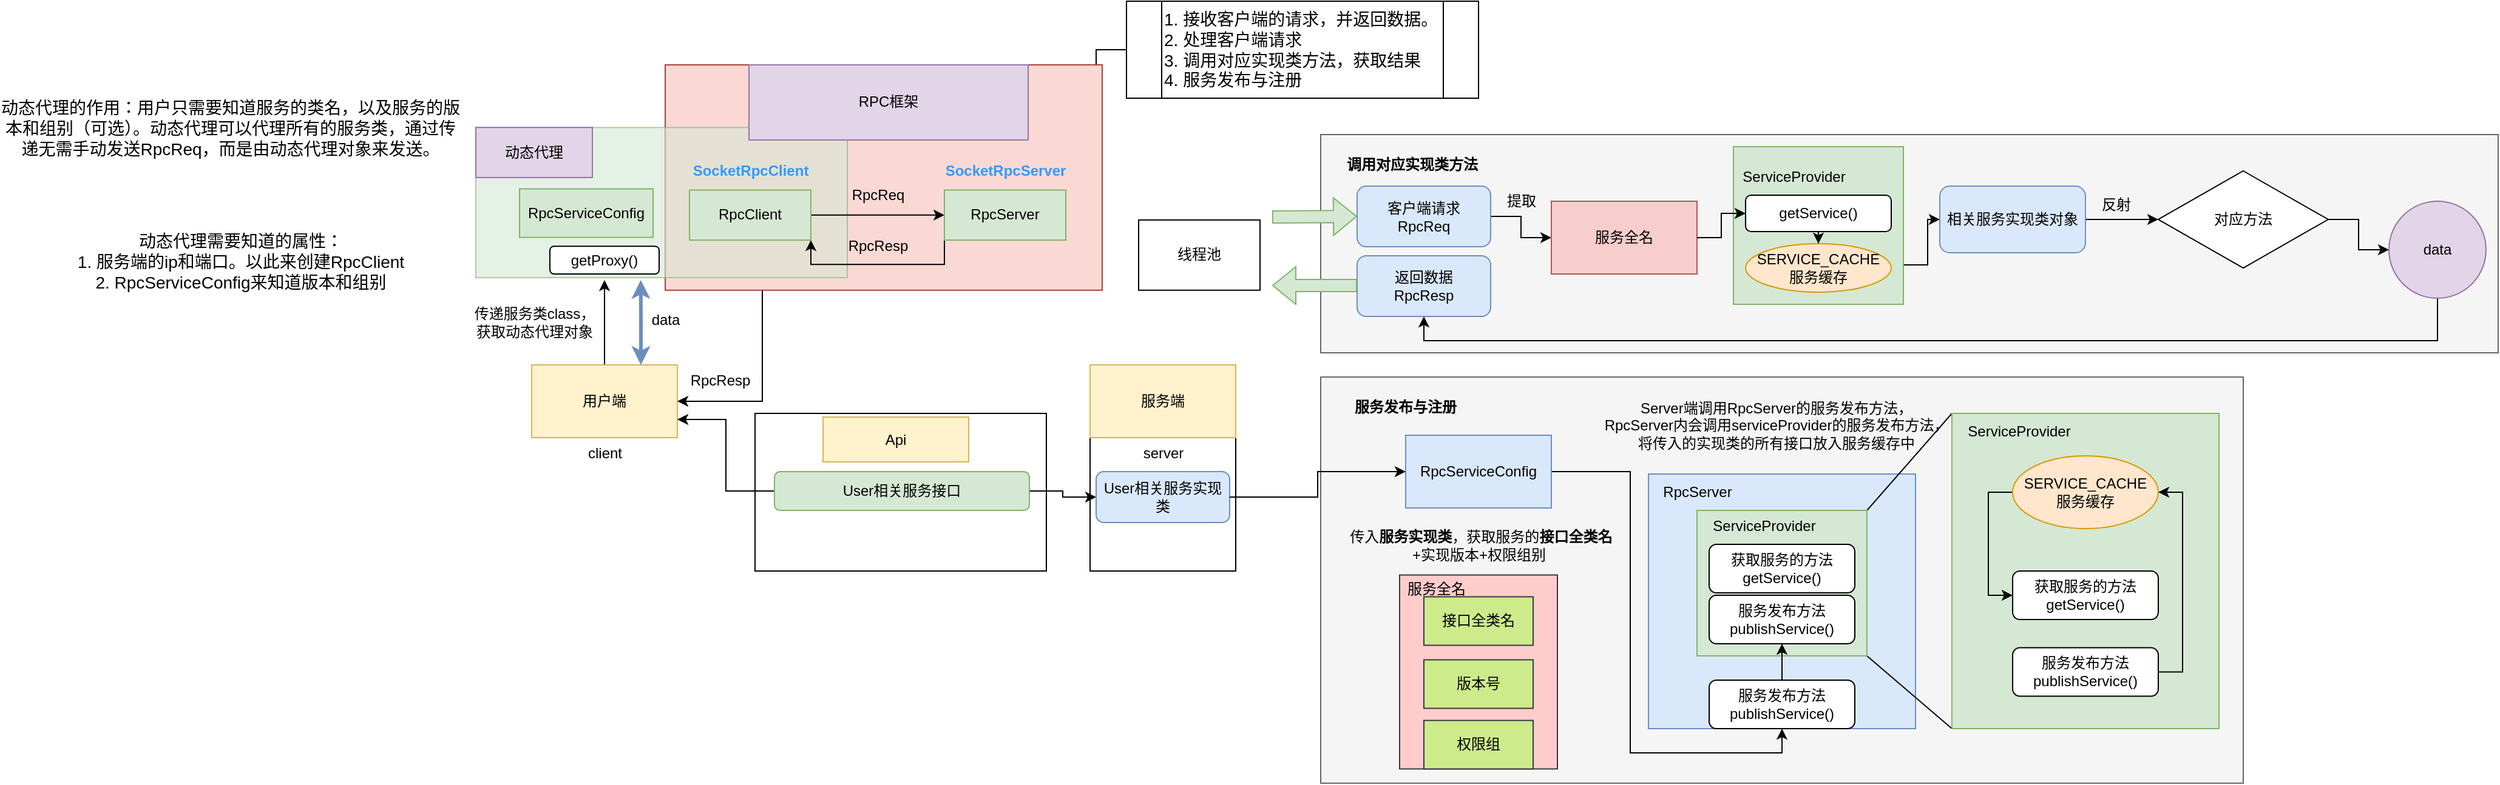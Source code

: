 <mxfile version="26.0.16">
  <diagram name="第 1 页" id="UJOmE1d5wMJjb8cNrKii">
    <mxGraphModel dx="2159" dy="801" grid="1" gridSize="10" guides="1" tooltips="1" connect="1" arrows="1" fold="1" page="1" pageScale="1" pageWidth="827" pageHeight="1169" math="0" shadow="0">
      <root>
        <mxCell id="0" />
        <mxCell id="1" parent="0" />
        <mxCell id="rDKu-Z8mXIVv1V2Ox_Dh-28" value="" style="rounded=0;whiteSpace=wrap;html=1;" parent="1" vertex="1">
          <mxGeometry x="570" y="320" width="120" height="170" as="geometry" />
        </mxCell>
        <mxCell id="rDKu-Z8mXIVv1V2Ox_Dh-23" value="" style="whiteSpace=wrap;html=1;" parent="1" vertex="1">
          <mxGeometry x="294" y="360" width="240" height="130" as="geometry" />
        </mxCell>
        <mxCell id="3wEl8_F9WBS-gsrOyPct-10" style="edgeStyle=orthogonalEdgeStyle;rounded=0;orthogonalLoop=1;jettySize=auto;html=1;" edge="1" parent="1" source="rDKu-Z8mXIVv1V2Ox_Dh-1">
          <mxGeometry relative="1" as="geometry">
            <mxPoint x="170.0" y="250" as="targetPoint" />
          </mxGeometry>
        </mxCell>
        <mxCell id="3wEl8_F9WBS-gsrOyPct-16" style="edgeStyle=orthogonalEdgeStyle;rounded=0;orthogonalLoop=1;jettySize=auto;html=1;exitX=0.75;exitY=0;exitDx=0;exitDy=0;startArrow=classic;startFill=1;strokeWidth=3;fillColor=#dae8fc;strokeColor=#6c8ebf;" edge="1" parent="1" source="rDKu-Z8mXIVv1V2Ox_Dh-1">
          <mxGeometry relative="1" as="geometry">
            <mxPoint x="199.889" y="250" as="targetPoint" />
          </mxGeometry>
        </mxCell>
        <mxCell id="rDKu-Z8mXIVv1V2Ox_Dh-1" value="用户端" style="rounded=0;whiteSpace=wrap;html=1;fillColor=#fff2cc;strokeColor=#d6b656;" parent="1" vertex="1">
          <mxGeometry x="110" y="320" width="120" height="60" as="geometry" />
        </mxCell>
        <mxCell id="rDKu-Z8mXIVv1V2Ox_Dh-2" value="服务端" style="rounded=0;whiteSpace=wrap;html=1;fillColor=#fff2cc;strokeColor=#d6b656;" parent="1" vertex="1">
          <mxGeometry x="570" y="320" width="120" height="60" as="geometry" />
        </mxCell>
        <mxCell id="rDKu-Z8mXIVv1V2Ox_Dh-3" value="client" style="text;html=1;align=center;verticalAlign=middle;resizable=0;points=[];autosize=1;strokeColor=none;fillColor=none;" parent="1" vertex="1">
          <mxGeometry x="145" y="378" width="50" height="30" as="geometry" />
        </mxCell>
        <mxCell id="rDKu-Z8mXIVv1V2Ox_Dh-4" value="server" style="text;html=1;align=center;verticalAlign=middle;resizable=0;points=[];autosize=1;strokeColor=none;fillColor=none;" parent="1" vertex="1">
          <mxGeometry x="600" y="378" width="60" height="30" as="geometry" />
        </mxCell>
        <mxCell id="rDKu-Z8mXIVv1V2Ox_Dh-14" style="edgeStyle=orthogonalEdgeStyle;rounded=0;orthogonalLoop=1;jettySize=auto;html=1;entryX=1;entryY=0.5;entryDx=0;entryDy=0;" parent="1" source="rDKu-Z8mXIVv1V2Ox_Dh-9" target="rDKu-Z8mXIVv1V2Ox_Dh-1" edge="1">
          <mxGeometry relative="1" as="geometry">
            <Array as="points">
              <mxPoint x="300" y="350" />
            </Array>
          </mxGeometry>
        </mxCell>
        <mxCell id="rDKu-Z8mXIVv1V2Ox_Dh-15" value="RpcResp" style="text;html=1;align=center;verticalAlign=middle;resizable=0;points=[];autosize=1;strokeColor=none;fillColor=none;" parent="1" vertex="1">
          <mxGeometry x="230" y="318" width="70" height="30" as="geometry" />
        </mxCell>
        <mxCell id="rDKu-Z8mXIVv1V2Ox_Dh-22" value="Api" style="whiteSpace=wrap;html=1;fillColor=#fff2cc;strokeColor=#d6b656;" parent="1" vertex="1">
          <mxGeometry x="350" y="363" width="120" height="37" as="geometry" />
        </mxCell>
        <mxCell id="rDKu-Z8mXIVv1V2Ox_Dh-26" style="edgeStyle=orthogonalEdgeStyle;rounded=0;orthogonalLoop=1;jettySize=auto;html=1;entryX=1;entryY=0.75;entryDx=0;entryDy=0;" parent="1" source="rDKu-Z8mXIVv1V2Ox_Dh-25" target="rDKu-Z8mXIVv1V2Ox_Dh-1" edge="1">
          <mxGeometry relative="1" as="geometry" />
        </mxCell>
        <mxCell id="rDKu-Z8mXIVv1V2Ox_Dh-31" value="" style="edgeStyle=orthogonalEdgeStyle;rounded=0;orthogonalLoop=1;jettySize=auto;html=1;" parent="1" source="rDKu-Z8mXIVv1V2Ox_Dh-25" target="rDKu-Z8mXIVv1V2Ox_Dh-30" edge="1">
          <mxGeometry relative="1" as="geometry" />
        </mxCell>
        <mxCell id="rDKu-Z8mXIVv1V2Ox_Dh-25" value="User相关服务接口" style="rounded=1;whiteSpace=wrap;html=1;fillColor=#d5e8d4;strokeColor=#82b366;" parent="1" vertex="1">
          <mxGeometry x="310" y="408" width="210" height="32" as="geometry" />
        </mxCell>
        <mxCell id="rDKu-Z8mXIVv1V2Ox_Dh-30" value="User相关服务实现类" style="rounded=1;whiteSpace=wrap;html=1;fillColor=#dae8fc;strokeColor=#6c8ebf;" parent="1" vertex="1">
          <mxGeometry x="575" y="408" width="110" height="42" as="geometry" />
        </mxCell>
        <mxCell id="rDKu-Z8mXIVv1V2Ox_Dh-33" style="edgeStyle=orthogonalEdgeStyle;rounded=0;orthogonalLoop=1;jettySize=auto;html=1;entryX=1;entryY=0.5;entryDx=0;entryDy=0;endArrow=none;startFill=0;" parent="1" source="rDKu-Z8mXIVv1V2Ox_Dh-32" target="rDKu-Z8mXIVv1V2Ox_Dh-10" edge="1">
          <mxGeometry relative="1" as="geometry" />
        </mxCell>
        <mxCell id="rDKu-Z8mXIVv1V2Ox_Dh-32" value="&lt;font style=&quot;font-size: 14px;&quot;&gt;1. 接收客户端的请求，并返回数据。&lt;/font&gt;&lt;div&gt;&lt;font style=&quot;font-size: 14px;&quot;&gt;2. 处理客户端请求&lt;/font&gt;&lt;/div&gt;&lt;div&gt;&lt;font style=&quot;font-size: 14px;&quot;&gt;3. 调用对应实现类方法，获取结果&lt;/font&gt;&lt;/div&gt;&lt;div&gt;&lt;font style=&quot;font-size: 14px;&quot;&gt;4. 服务发布与注册&lt;/font&gt;&lt;/div&gt;" style="shape=process;whiteSpace=wrap;html=1;backgroundOutline=1;align=left;" parent="1" vertex="1">
          <mxGeometry x="600" y="20" width="290" height="80" as="geometry" />
        </mxCell>
        <mxCell id="rDKu-Z8mXIVv1V2Ox_Dh-69" value="" style="group" parent="1" vertex="1" connectable="0">
          <mxGeometry x="760" y="330" width="760" height="335" as="geometry" />
        </mxCell>
        <mxCell id="rDKu-Z8mXIVv1V2Ox_Dh-39" value="" style="rounded=0;whiteSpace=wrap;html=1;fillColor=#f5f5f5;fontColor=#333333;strokeColor=#666666;" parent="rDKu-Z8mXIVv1V2Ox_Dh-69" vertex="1">
          <mxGeometry width="760" height="335" as="geometry" />
        </mxCell>
        <mxCell id="rDKu-Z8mXIVv1V2Ox_Dh-41" value="" style="rounded=0;whiteSpace=wrap;html=1;fillColor=#dae8fc;strokeColor=#6c8ebf;" parent="rDKu-Z8mXIVv1V2Ox_Dh-69" vertex="1">
          <mxGeometry x="270" y="80" width="220" height="210" as="geometry" />
        </mxCell>
        <mxCell id="rDKu-Z8mXIVv1V2Ox_Dh-61" style="rounded=0;orthogonalLoop=1;jettySize=auto;html=1;exitX=1;exitY=0;exitDx=0;exitDy=0;entryX=0;entryY=0;entryDx=0;entryDy=0;endArrow=none;startFill=0;" parent="rDKu-Z8mXIVv1V2Ox_Dh-69" source="rDKu-Z8mXIVv1V2Ox_Dh-35" target="rDKu-Z8mXIVv1V2Ox_Dh-52" edge="1">
          <mxGeometry relative="1" as="geometry" />
        </mxCell>
        <mxCell id="rDKu-Z8mXIVv1V2Ox_Dh-62" style="rounded=0;orthogonalLoop=1;jettySize=auto;html=1;exitX=1;exitY=1;exitDx=0;exitDy=0;entryX=0;entryY=1;entryDx=0;entryDy=0;endArrow=none;startFill=0;" parent="rDKu-Z8mXIVv1V2Ox_Dh-69" source="rDKu-Z8mXIVv1V2Ox_Dh-35" target="rDKu-Z8mXIVv1V2Ox_Dh-52" edge="1">
          <mxGeometry relative="1" as="geometry" />
        </mxCell>
        <mxCell id="rDKu-Z8mXIVv1V2Ox_Dh-35" value="" style="whiteSpace=wrap;html=1;fillColor=#d5e8d4;strokeColor=#82b366;" parent="rDKu-Z8mXIVv1V2Ox_Dh-69" vertex="1">
          <mxGeometry x="310" y="110" width="140" height="120" as="geometry" />
        </mxCell>
        <mxCell id="rDKu-Z8mXIVv1V2Ox_Dh-38" value="&amp;nbsp;传入&lt;b&gt;服务实现类&lt;/b&gt;，获取服务的&lt;b&gt;接口全类名&lt;/b&gt;&lt;div&gt;+实现版本+权限组别&lt;/div&gt;" style="text;html=1;align=center;verticalAlign=middle;resizable=0;points=[];autosize=1;strokeColor=none;fillColor=none;" parent="rDKu-Z8mXIVv1V2Ox_Dh-69" vertex="1">
          <mxGeometry x="10" y="118.5" width="240" height="40" as="geometry" />
        </mxCell>
        <mxCell id="rDKu-Z8mXIVv1V2Ox_Dh-47" style="edgeStyle=orthogonalEdgeStyle;rounded=0;orthogonalLoop=1;jettySize=auto;html=1;exitX=1;exitY=0.5;exitDx=0;exitDy=0;entryX=0.5;entryY=1;entryDx=0;entryDy=0;" parent="rDKu-Z8mXIVv1V2Ox_Dh-69" source="rDKu-Z8mXIVv1V2Ox_Dh-36" target="rDKu-Z8mXIVv1V2Ox_Dh-44" edge="1">
          <mxGeometry relative="1" as="geometry" />
        </mxCell>
        <mxCell id="rDKu-Z8mXIVv1V2Ox_Dh-36" value="RpcServiceConfig" style="whiteSpace=wrap;html=1;fillColor=#dae8fc;strokeColor=#6c8ebf;" parent="rDKu-Z8mXIVv1V2Ox_Dh-69" vertex="1">
          <mxGeometry x="70" y="48" width="120" height="60" as="geometry" />
        </mxCell>
        <mxCell id="rDKu-Z8mXIVv1V2Ox_Dh-40" value="&lt;b&gt;服务发布与注册&lt;/b&gt;" style="text;html=1;align=center;verticalAlign=middle;whiteSpace=wrap;rounded=0;" parent="rDKu-Z8mXIVv1V2Ox_Dh-69" vertex="1">
          <mxGeometry x="20" y="9.75" width="100" height="30" as="geometry" />
        </mxCell>
        <mxCell id="rDKu-Z8mXIVv1V2Ox_Dh-42" value="RpcServer" style="text;html=1;align=center;verticalAlign=middle;resizable=0;points=[];autosize=1;strokeColor=none;fillColor=none;" parent="rDKu-Z8mXIVv1V2Ox_Dh-69" vertex="1">
          <mxGeometry x="270" y="80" width="80" height="30" as="geometry" />
        </mxCell>
        <mxCell id="rDKu-Z8mXIVv1V2Ox_Dh-49" value="" style="edgeStyle=orthogonalEdgeStyle;rounded=0;orthogonalLoop=1;jettySize=auto;html=1;" parent="rDKu-Z8mXIVv1V2Ox_Dh-69" source="rDKu-Z8mXIVv1V2Ox_Dh-44" target="rDKu-Z8mXIVv1V2Ox_Dh-48" edge="1">
          <mxGeometry relative="1" as="geometry" />
        </mxCell>
        <mxCell id="rDKu-Z8mXIVv1V2Ox_Dh-44" value="服务发布方法&lt;div&gt;publishService()&lt;/div&gt;" style="rounded=1;whiteSpace=wrap;html=1;" parent="rDKu-Z8mXIVv1V2Ox_Dh-69" vertex="1">
          <mxGeometry x="320" y="250" width="120" height="40" as="geometry" />
        </mxCell>
        <mxCell id="rDKu-Z8mXIVv1V2Ox_Dh-48" value="服务发布方法&lt;div&gt;publishService()&lt;/div&gt;" style="rounded=1;whiteSpace=wrap;html=1;" parent="rDKu-Z8mXIVv1V2Ox_Dh-69" vertex="1">
          <mxGeometry x="320" y="180" width="120" height="40" as="geometry" />
        </mxCell>
        <mxCell id="rDKu-Z8mXIVv1V2Ox_Dh-50" value="ServiceProvider" style="text;html=1;align=center;verticalAlign=middle;resizable=0;points=[];autosize=1;strokeColor=none;fillColor=none;" parent="rDKu-Z8mXIVv1V2Ox_Dh-69" vertex="1">
          <mxGeometry x="310" y="108" width="110" height="30" as="geometry" />
        </mxCell>
        <mxCell id="rDKu-Z8mXIVv1V2Ox_Dh-51" value="获取服务的方法&lt;div&gt;getService()&lt;/div&gt;" style="rounded=1;whiteSpace=wrap;html=1;" parent="rDKu-Z8mXIVv1V2Ox_Dh-69" vertex="1">
          <mxGeometry x="320" y="138" width="120" height="40" as="geometry" />
        </mxCell>
        <mxCell id="rDKu-Z8mXIVv1V2Ox_Dh-52" value="" style="rounded=0;whiteSpace=wrap;html=1;fillColor=#d5e8d4;strokeColor=#82b366;" parent="rDKu-Z8mXIVv1V2Ox_Dh-69" vertex="1">
          <mxGeometry x="520" y="30" width="220" height="260" as="geometry" />
        </mxCell>
        <mxCell id="rDKu-Z8mXIVv1V2Ox_Dh-53" value="ServiceProvider" style="text;html=1;align=center;verticalAlign=middle;resizable=0;points=[];autosize=1;strokeColor=none;fillColor=none;" parent="rDKu-Z8mXIVv1V2Ox_Dh-69" vertex="1">
          <mxGeometry x="520" y="30" width="110" height="30" as="geometry" />
        </mxCell>
        <mxCell id="rDKu-Z8mXIVv1V2Ox_Dh-57" style="edgeStyle=orthogonalEdgeStyle;rounded=0;orthogonalLoop=1;jettySize=auto;html=1;exitX=0;exitY=0.5;exitDx=0;exitDy=0;entryX=0;entryY=0.5;entryDx=0;entryDy=0;" parent="rDKu-Z8mXIVv1V2Ox_Dh-69" source="rDKu-Z8mXIVv1V2Ox_Dh-54" target="rDKu-Z8mXIVv1V2Ox_Dh-55" edge="1">
          <mxGeometry relative="1" as="geometry" />
        </mxCell>
        <mxCell id="rDKu-Z8mXIVv1V2Ox_Dh-54" value="SERVICE_CACHE&lt;div&gt;服务缓存&lt;/div&gt;" style="ellipse;whiteSpace=wrap;html=1;fillColor=#ffe6cc;strokeColor=#d79b00;" parent="rDKu-Z8mXIVv1V2Ox_Dh-69" vertex="1">
          <mxGeometry x="570" y="65" width="120" height="60" as="geometry" />
        </mxCell>
        <mxCell id="rDKu-Z8mXIVv1V2Ox_Dh-55" value="获取服务的方法&lt;div&gt;getService()&lt;/div&gt;" style="rounded=1;whiteSpace=wrap;html=1;" parent="rDKu-Z8mXIVv1V2Ox_Dh-69" vertex="1">
          <mxGeometry x="570" y="160" width="120" height="40" as="geometry" />
        </mxCell>
        <mxCell id="rDKu-Z8mXIVv1V2Ox_Dh-60" style="edgeStyle=orthogonalEdgeStyle;rounded=0;orthogonalLoop=1;jettySize=auto;html=1;exitX=1;exitY=0.5;exitDx=0;exitDy=0;entryX=1;entryY=0.5;entryDx=0;entryDy=0;" parent="rDKu-Z8mXIVv1V2Ox_Dh-69" source="rDKu-Z8mXIVv1V2Ox_Dh-56" target="rDKu-Z8mXIVv1V2Ox_Dh-54" edge="1">
          <mxGeometry relative="1" as="geometry" />
        </mxCell>
        <mxCell id="rDKu-Z8mXIVv1V2Ox_Dh-56" value="服务发布方法&lt;div&gt;publishService()&lt;/div&gt;" style="rounded=1;whiteSpace=wrap;html=1;" parent="rDKu-Z8mXIVv1V2Ox_Dh-69" vertex="1">
          <mxGeometry x="570" y="223.25" width="120" height="40" as="geometry" />
        </mxCell>
        <mxCell id="rDKu-Z8mXIVv1V2Ox_Dh-66" value="" style="rounded=0;whiteSpace=wrap;html=1;fillColor=#ffcccc;strokeColor=#36393d;" parent="rDKu-Z8mXIVv1V2Ox_Dh-69" vertex="1">
          <mxGeometry x="65" y="163.25" width="130" height="160" as="geometry" />
        </mxCell>
        <mxCell id="rDKu-Z8mXIVv1V2Ox_Dh-63" value="接口全类名" style="rounded=0;whiteSpace=wrap;html=1;fillColor=#cdeb8b;strokeColor=#36393d;" parent="rDKu-Z8mXIVv1V2Ox_Dh-69" vertex="1">
          <mxGeometry x="85" y="181.25" width="90" height="40" as="geometry" />
        </mxCell>
        <mxCell id="rDKu-Z8mXIVv1V2Ox_Dh-64" value="版本号" style="rounded=0;whiteSpace=wrap;html=1;fillColor=#cdeb8b;strokeColor=#36393d;" parent="rDKu-Z8mXIVv1V2Ox_Dh-69" vertex="1">
          <mxGeometry x="85" y="233.25" width="90" height="40" as="geometry" />
        </mxCell>
        <mxCell id="rDKu-Z8mXIVv1V2Ox_Dh-65" value="权限组" style="rounded=0;whiteSpace=wrap;html=1;fillColor=#cdeb8b;strokeColor=#36393d;" parent="rDKu-Z8mXIVv1V2Ox_Dh-69" vertex="1">
          <mxGeometry x="85" y="283.25" width="90" height="40" as="geometry" />
        </mxCell>
        <mxCell id="rDKu-Z8mXIVv1V2Ox_Dh-67" value="服务全名" style="text;html=1;align=center;verticalAlign=middle;resizable=0;points=[];autosize=1;strokeColor=none;fillColor=none;" parent="rDKu-Z8mXIVv1V2Ox_Dh-69" vertex="1">
          <mxGeometry x="60" y="160" width="70" height="30" as="geometry" />
        </mxCell>
        <mxCell id="rDKu-Z8mXIVv1V2Ox_Dh-68" value="Server端调用RpcServer的服务发布方法，&lt;div&gt;RpcServer内会调用serviceProvider的服务发布方法，&lt;div&gt;将传入的实现类的所有接口放入服务缓存中&lt;/div&gt;&lt;/div&gt;" style="text;html=1;align=center;verticalAlign=middle;resizable=0;points=[];autosize=1;strokeColor=none;fillColor=none;" parent="rDKu-Z8mXIVv1V2Ox_Dh-69" vertex="1">
          <mxGeometry x="220" y="9.75" width="310" height="60" as="geometry" />
        </mxCell>
        <mxCell id="rDKu-Z8mXIVv1V2Ox_Dh-70" style="edgeStyle=orthogonalEdgeStyle;rounded=0;orthogonalLoop=1;jettySize=auto;html=1;entryX=0;entryY=0.5;entryDx=0;entryDy=0;" parent="1" source="rDKu-Z8mXIVv1V2Ox_Dh-30" target="rDKu-Z8mXIVv1V2Ox_Dh-36" edge="1">
          <mxGeometry relative="1" as="geometry" />
        </mxCell>
        <mxCell id="rDKu-Z8mXIVv1V2Ox_Dh-71" value="" style="rounded=0;whiteSpace=wrap;html=1;fillColor=#f5f5f5;strokeColor=#666666;fontColor=#333333;" parent="1" vertex="1">
          <mxGeometry x="760" y="130" width="970" height="180" as="geometry" />
        </mxCell>
        <mxCell id="rDKu-Z8mXIVv1V2Ox_Dh-72" value="&lt;b&gt;调用对应实现类方法&lt;/b&gt;" style="text;html=1;align=center;verticalAlign=middle;resizable=0;points=[];autosize=1;strokeColor=none;fillColor=none;" parent="1" vertex="1">
          <mxGeometry x="770" y="140" width="130" height="30" as="geometry" />
        </mxCell>
        <mxCell id="rDKu-Z8mXIVv1V2Ox_Dh-75" value="" style="edgeStyle=orthogonalEdgeStyle;rounded=0;orthogonalLoop=1;jettySize=auto;html=1;" parent="1" source="rDKu-Z8mXIVv1V2Ox_Dh-73" target="rDKu-Z8mXIVv1V2Ox_Dh-74" edge="1">
          <mxGeometry relative="1" as="geometry" />
        </mxCell>
        <mxCell id="rDKu-Z8mXIVv1V2Ox_Dh-73" value="客户端请求&lt;div&gt;RpcReq&lt;/div&gt;" style="rounded=1;whiteSpace=wrap;html=1;fillColor=#dae8fc;strokeColor=#6c8ebf;" parent="1" vertex="1">
          <mxGeometry x="790" y="172.5" width="110" height="50" as="geometry" />
        </mxCell>
        <mxCell id="rDKu-Z8mXIVv1V2Ox_Dh-74" value="服务全名" style="rounded=0;whiteSpace=wrap;html=1;fillColor=#f8cecc;strokeColor=#b85450;" parent="1" vertex="1">
          <mxGeometry x="950" y="185" width="120" height="60" as="geometry" />
        </mxCell>
        <mxCell id="rDKu-Z8mXIVv1V2Ox_Dh-76" value="提取" style="text;html=1;align=center;verticalAlign=middle;resizable=0;points=[];autosize=1;strokeColor=none;fillColor=none;" parent="1" vertex="1">
          <mxGeometry x="900" y="170" width="50" height="30" as="geometry" />
        </mxCell>
        <mxCell id="rDKu-Z8mXIVv1V2Ox_Dh-144" style="edgeStyle=orthogonalEdgeStyle;rounded=0;orthogonalLoop=1;jettySize=auto;html=1;exitX=1;exitY=0.75;exitDx=0;exitDy=0;entryX=0;entryY=0.5;entryDx=0;entryDy=0;" parent="1" source="rDKu-Z8mXIVv1V2Ox_Dh-77" target="rDKu-Z8mXIVv1V2Ox_Dh-143" edge="1">
          <mxGeometry relative="1" as="geometry" />
        </mxCell>
        <mxCell id="rDKu-Z8mXIVv1V2Ox_Dh-77" value="" style="rounded=0;whiteSpace=wrap;html=1;fillColor=#d5e8d4;strokeColor=#82b366;" parent="1" vertex="1">
          <mxGeometry x="1100" y="140" width="140" height="130" as="geometry" />
        </mxCell>
        <mxCell id="rDKu-Z8mXIVv1V2Ox_Dh-78" value="ServiceProvider" style="text;html=1;align=center;verticalAlign=middle;whiteSpace=wrap;rounded=0;" parent="1" vertex="1">
          <mxGeometry x="1120" y="150" width="60" height="30" as="geometry" />
        </mxCell>
        <mxCell id="rDKu-Z8mXIVv1V2Ox_Dh-108" value="SERVICE_CACHE&lt;div&gt;服务缓存&lt;/div&gt;" style="ellipse;whiteSpace=wrap;html=1;fillColor=#ffe6cc;strokeColor=#d79b00;" parent="1" vertex="1">
          <mxGeometry x="1110" y="220" width="120" height="40" as="geometry" />
        </mxCell>
        <mxCell id="rDKu-Z8mXIVv1V2Ox_Dh-140" style="edgeStyle=orthogonalEdgeStyle;rounded=0;orthogonalLoop=1;jettySize=auto;html=1;exitX=0.5;exitY=1;exitDx=0;exitDy=0;entryX=0.5;entryY=0;entryDx=0;entryDy=0;" parent="1" source="rDKu-Z8mXIVv1V2Ox_Dh-138" target="rDKu-Z8mXIVv1V2Ox_Dh-108" edge="1">
          <mxGeometry relative="1" as="geometry" />
        </mxCell>
        <mxCell id="rDKu-Z8mXIVv1V2Ox_Dh-138" value="&lt;div&gt;getService()&lt;/div&gt;" style="rounded=1;whiteSpace=wrap;html=1;" parent="1" vertex="1">
          <mxGeometry x="1110" y="180" width="120" height="30" as="geometry" />
        </mxCell>
        <mxCell id="rDKu-Z8mXIVv1V2Ox_Dh-139" style="edgeStyle=orthogonalEdgeStyle;rounded=0;orthogonalLoop=1;jettySize=auto;html=1;exitX=1;exitY=0.5;exitDx=0;exitDy=0;entryX=0;entryY=0.5;entryDx=0;entryDy=0;" parent="1" source="rDKu-Z8mXIVv1V2Ox_Dh-74" target="rDKu-Z8mXIVv1V2Ox_Dh-138" edge="1">
          <mxGeometry relative="1" as="geometry" />
        </mxCell>
        <mxCell id="rDKu-Z8mXIVv1V2Ox_Dh-146" value="" style="edgeStyle=orthogonalEdgeStyle;rounded=0;orthogonalLoop=1;jettySize=auto;html=1;" parent="1" source="rDKu-Z8mXIVv1V2Ox_Dh-143" target="rDKu-Z8mXIVv1V2Ox_Dh-145" edge="1">
          <mxGeometry relative="1" as="geometry" />
        </mxCell>
        <mxCell id="rDKu-Z8mXIVv1V2Ox_Dh-143" value="相关服务实现类对象" style="rounded=1;whiteSpace=wrap;html=1;fillColor=#dae8fc;strokeColor=#6c8ebf;" parent="1" vertex="1">
          <mxGeometry x="1270" y="172.5" width="120" height="55" as="geometry" />
        </mxCell>
        <mxCell id="rDKu-Z8mXIVv1V2Ox_Dh-149" value="" style="edgeStyle=orthogonalEdgeStyle;rounded=0;orthogonalLoop=1;jettySize=auto;html=1;" parent="1" source="rDKu-Z8mXIVv1V2Ox_Dh-145" target="rDKu-Z8mXIVv1V2Ox_Dh-148" edge="1">
          <mxGeometry relative="1" as="geometry" />
        </mxCell>
        <mxCell id="rDKu-Z8mXIVv1V2Ox_Dh-145" value="对应方法" style="rhombus;whiteSpace=wrap;html=1;" parent="1" vertex="1">
          <mxGeometry x="1450" y="160" width="140" height="80" as="geometry" />
        </mxCell>
        <mxCell id="rDKu-Z8mXIVv1V2Ox_Dh-147" value="反射" style="text;html=1;align=center;verticalAlign=middle;resizable=0;points=[];autosize=1;strokeColor=none;fillColor=none;" parent="1" vertex="1">
          <mxGeometry x="1390" y="172.5" width="50" height="30" as="geometry" />
        </mxCell>
        <mxCell id="rDKu-Z8mXIVv1V2Ox_Dh-152" style="edgeStyle=orthogonalEdgeStyle;rounded=0;orthogonalLoop=1;jettySize=auto;html=1;entryX=0.5;entryY=1;entryDx=0;entryDy=0;" parent="1" source="rDKu-Z8mXIVv1V2Ox_Dh-148" target="rDKu-Z8mXIVv1V2Ox_Dh-150" edge="1">
          <mxGeometry relative="1" as="geometry">
            <Array as="points">
              <mxPoint x="1680" y="300" />
              <mxPoint x="845" y="300" />
            </Array>
          </mxGeometry>
        </mxCell>
        <mxCell id="rDKu-Z8mXIVv1V2Ox_Dh-148" value="data" style="ellipse;whiteSpace=wrap;html=1;fillColor=#e1d5e7;strokeColor=#9673a6;" parent="1" vertex="1">
          <mxGeometry x="1640" y="185" width="80" height="80" as="geometry" />
        </mxCell>
        <mxCell id="rDKu-Z8mXIVv1V2Ox_Dh-150" value="返回数据&lt;div&gt;RpcResp&lt;/div&gt;" style="rounded=1;whiteSpace=wrap;html=1;fillColor=#dae8fc;strokeColor=#6c8ebf;" parent="1" vertex="1">
          <mxGeometry x="790" y="230" width="110" height="50" as="geometry" />
        </mxCell>
        <mxCell id="rDKu-Z8mXIVv1V2Ox_Dh-154" value="" style="shape=flexArrow;endArrow=classic;html=1;rounded=0;entryX=0;entryY=0.5;entryDx=0;entryDy=0;fillColor=#d5e8d4;strokeColor=#82b366;" parent="1" target="rDKu-Z8mXIVv1V2Ox_Dh-73" edge="1">
          <mxGeometry width="50" height="50" relative="1" as="geometry">
            <mxPoint x="720" y="198" as="sourcePoint" />
            <mxPoint x="770" y="190" as="targetPoint" />
          </mxGeometry>
        </mxCell>
        <mxCell id="rDKu-Z8mXIVv1V2Ox_Dh-155" value="" style="shape=flexArrow;endArrow=classic;html=1;rounded=0;entryX=0;entryY=0.5;entryDx=0;entryDy=0;fillColor=#d5e8d4;strokeColor=#82b366;" parent="1" edge="1">
          <mxGeometry width="50" height="50" relative="1" as="geometry">
            <mxPoint x="790" y="254.5" as="sourcePoint" />
            <mxPoint x="720" y="254.5" as="targetPoint" />
          </mxGeometry>
        </mxCell>
        <mxCell id="3wEl8_F9WBS-gsrOyPct-4" value="&lt;font style=&quot;font-size: 14px;&quot;&gt;动态代理的作用：用户只需要知道服务的类名，以及服务的版本和组别（可选）。动态代理可以代理所有的服务类，通过传递无需手动发送RpcReq，而是由动态代理对象来发送。&lt;/font&gt;" style="text;html=1;align=center;verticalAlign=middle;whiteSpace=wrap;rounded=0;" vertex="1" parent="1">
          <mxGeometry x="-328" y="110" width="380" height="30" as="geometry" />
        </mxCell>
        <mxCell id="rDKu-Z8mXIVv1V2Ox_Dh-7" value="" style="whiteSpace=wrap;html=1;fillColor=#fad9d5;strokeColor=#ae4132;" parent="1" vertex="1">
          <mxGeometry x="220" y="72.5" width="360" height="185.87" as="geometry" />
        </mxCell>
        <mxCell id="3wEl8_F9WBS-gsrOyPct-1" value="" style="rounded=0;whiteSpace=wrap;html=1;fillColor=#d5e8d4;strokeColor=#82b366;opacity=60;" vertex="1" parent="1">
          <mxGeometry x="64" y="124.13" width="306" height="123.913" as="geometry" />
        </mxCell>
        <mxCell id="3wEl8_F9WBS-gsrOyPct-7" value="RpcServiceConfig" style="rounded=0;whiteSpace=wrap;html=1;fillColor=#d5e8d4;strokeColor=#82b366;" vertex="1" parent="1">
          <mxGeometry x="100" y="174.78" width="110" height="40" as="geometry" />
        </mxCell>
        <mxCell id="rDKu-Z8mXIVv1V2Ox_Dh-6" value="RPC框架" style="whiteSpace=wrap;html=1;fillColor=#e1d5e7;strokeColor=#9673a6;" parent="1" vertex="1">
          <mxGeometry x="289" y="72.5" width="230" height="61.957" as="geometry" />
        </mxCell>
        <mxCell id="rDKu-Z8mXIVv1V2Ox_Dh-16" value="" style="edgeStyle=orthogonalEdgeStyle;rounded=0;orthogonalLoop=1;jettySize=auto;html=1;" parent="1" source="rDKu-Z8mXIVv1V2Ox_Dh-9" target="rDKu-Z8mXIVv1V2Ox_Dh-10" edge="1">
          <mxGeometry relative="1" as="geometry" />
        </mxCell>
        <mxCell id="rDKu-Z8mXIVv1V2Ox_Dh-9" value="RpcClient" style="whiteSpace=wrap;html=1;fillColor=#d5e8d4;strokeColor=#82b366;" parent="1" vertex="1">
          <mxGeometry x="240" y="175.761" width="100" height="41.304" as="geometry" />
        </mxCell>
        <mxCell id="rDKu-Z8mXIVv1V2Ox_Dh-18" style="edgeStyle=orthogonalEdgeStyle;rounded=0;orthogonalLoop=1;jettySize=auto;html=1;exitX=0;exitY=1;exitDx=0;exitDy=0;entryX=1;entryY=1;entryDx=0;entryDy=0;" parent="1" source="rDKu-Z8mXIVv1V2Ox_Dh-10" target="rDKu-Z8mXIVv1V2Ox_Dh-9" edge="1">
          <mxGeometry relative="1" as="geometry" />
        </mxCell>
        <mxCell id="rDKu-Z8mXIVv1V2Ox_Dh-10" value="RpcServer" style="whiteSpace=wrap;html=1;fillColor=#d5e8d4;strokeColor=#82b366;" parent="1" vertex="1">
          <mxGeometry x="450" y="175.761" width="100" height="41.304" as="geometry" />
        </mxCell>
        <mxCell id="rDKu-Z8mXIVv1V2Ox_Dh-17" value="RpcReq" style="text;html=1;align=center;verticalAlign=middle;resizable=0;points=[];autosize=1;strokeColor=none;fillColor=none;" parent="1" vertex="1">
          <mxGeometry x="360" y="165.435" width="70" height="30" as="geometry" />
        </mxCell>
        <mxCell id="rDKu-Z8mXIVv1V2Ox_Dh-19" value="RpcResp" style="text;html=1;align=center;verticalAlign=middle;resizable=0;points=[];autosize=1;strokeColor=none;fillColor=none;" parent="1" vertex="1">
          <mxGeometry x="360" y="206.739" width="70" height="30" as="geometry" />
        </mxCell>
        <mxCell id="rDKu-Z8mXIVv1V2Ox_Dh-20" value="&lt;b&gt;SocketRpcClient&lt;/b&gt;" style="text;html=1;align=center;verticalAlign=middle;resizable=0;points=[];autosize=1;strokeColor=none;fillColor=none;fontColor=#3399FF;" parent="1" vertex="1">
          <mxGeometry x="230" y="144.783" width="120" height="30" as="geometry" />
        </mxCell>
        <mxCell id="rDKu-Z8mXIVv1V2Ox_Dh-21" value="&lt;b&gt;SocketRpcServer&lt;/b&gt;" style="text;html=1;align=center;verticalAlign=middle;resizable=0;points=[];autosize=1;strokeColor=none;fillColor=none;fontColor=#3399FF;" parent="1" vertex="1">
          <mxGeometry x="440" y="144.783" width="120" height="30" as="geometry" />
        </mxCell>
        <mxCell id="3wEl8_F9WBS-gsrOyPct-2" value="动态代理" style="rounded=0;whiteSpace=wrap;html=1;fillColor=#e1d5e7;strokeColor=#9673a6;" vertex="1" parent="1">
          <mxGeometry x="64" y="124.13" width="96" height="41.304" as="geometry" />
        </mxCell>
        <mxCell id="3wEl8_F9WBS-gsrOyPct-11" value="传递服务类class，&lt;div&gt;获取动态代理对象&lt;/div&gt;" style="text;html=1;align=center;verticalAlign=middle;resizable=0;points=[];autosize=1;strokeColor=none;fillColor=none;" vertex="1" parent="1">
          <mxGeometry x="52" y="265" width="120" height="40" as="geometry" />
        </mxCell>
        <mxCell id="3wEl8_F9WBS-gsrOyPct-12" value="&lt;font style=&quot;font-size: 14px;&quot;&gt;动态代理需要知道的属性：&lt;/font&gt;&lt;div&gt;&lt;font style=&quot;font-size: 14px;&quot;&gt;1. 服务端的ip和端口。以此来创建RpcClient&lt;/font&gt;&lt;/div&gt;&lt;div&gt;&lt;font style=&quot;font-size: 14px;&quot;&gt;2. RpcServiceConfig来知道版本和组别&lt;/font&gt;&lt;/div&gt;" style="text;html=1;align=center;verticalAlign=middle;resizable=0;points=[];autosize=1;strokeColor=none;fillColor=none;" vertex="1" parent="1">
          <mxGeometry x="-275" y="205" width="290" height="60" as="geometry" />
        </mxCell>
        <mxCell id="3wEl8_F9WBS-gsrOyPct-13" value="getProxy()" style="rounded=1;whiteSpace=wrap;html=1;" vertex="1" parent="1">
          <mxGeometry x="125" y="222.07" width="90" height="22.93" as="geometry" />
        </mxCell>
        <mxCell id="3wEl8_F9WBS-gsrOyPct-17" value="data" style="text;html=1;align=center;verticalAlign=middle;resizable=0;points=[];autosize=1;strokeColor=none;fillColor=none;" vertex="1" parent="1">
          <mxGeometry x="195" y="268" width="50" height="30" as="geometry" />
        </mxCell>
        <mxCell id="3wEl8_F9WBS-gsrOyPct-19" value="线程池" style="rounded=0;whiteSpace=wrap;html=1;" vertex="1" parent="1">
          <mxGeometry x="610" y="200.44" width="100" height="57.93" as="geometry" />
        </mxCell>
      </root>
    </mxGraphModel>
  </diagram>
</mxfile>
